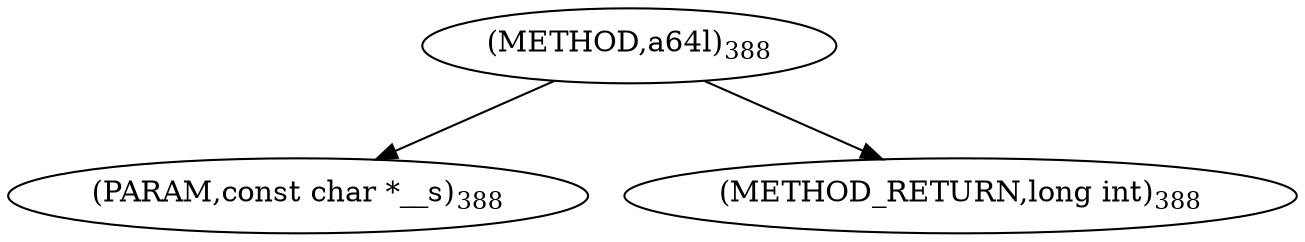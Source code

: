 digraph "a64l" {  
"4708" [label = <(METHOD,a64l)<SUB>388</SUB>> ]
"4709" [label = <(PARAM,const char *__s)<SUB>388</SUB>> ]
"4710" [label = <(METHOD_RETURN,long int)<SUB>388</SUB>> ]
  "4708" -> "4709" 
  "4708" -> "4710" 
}
